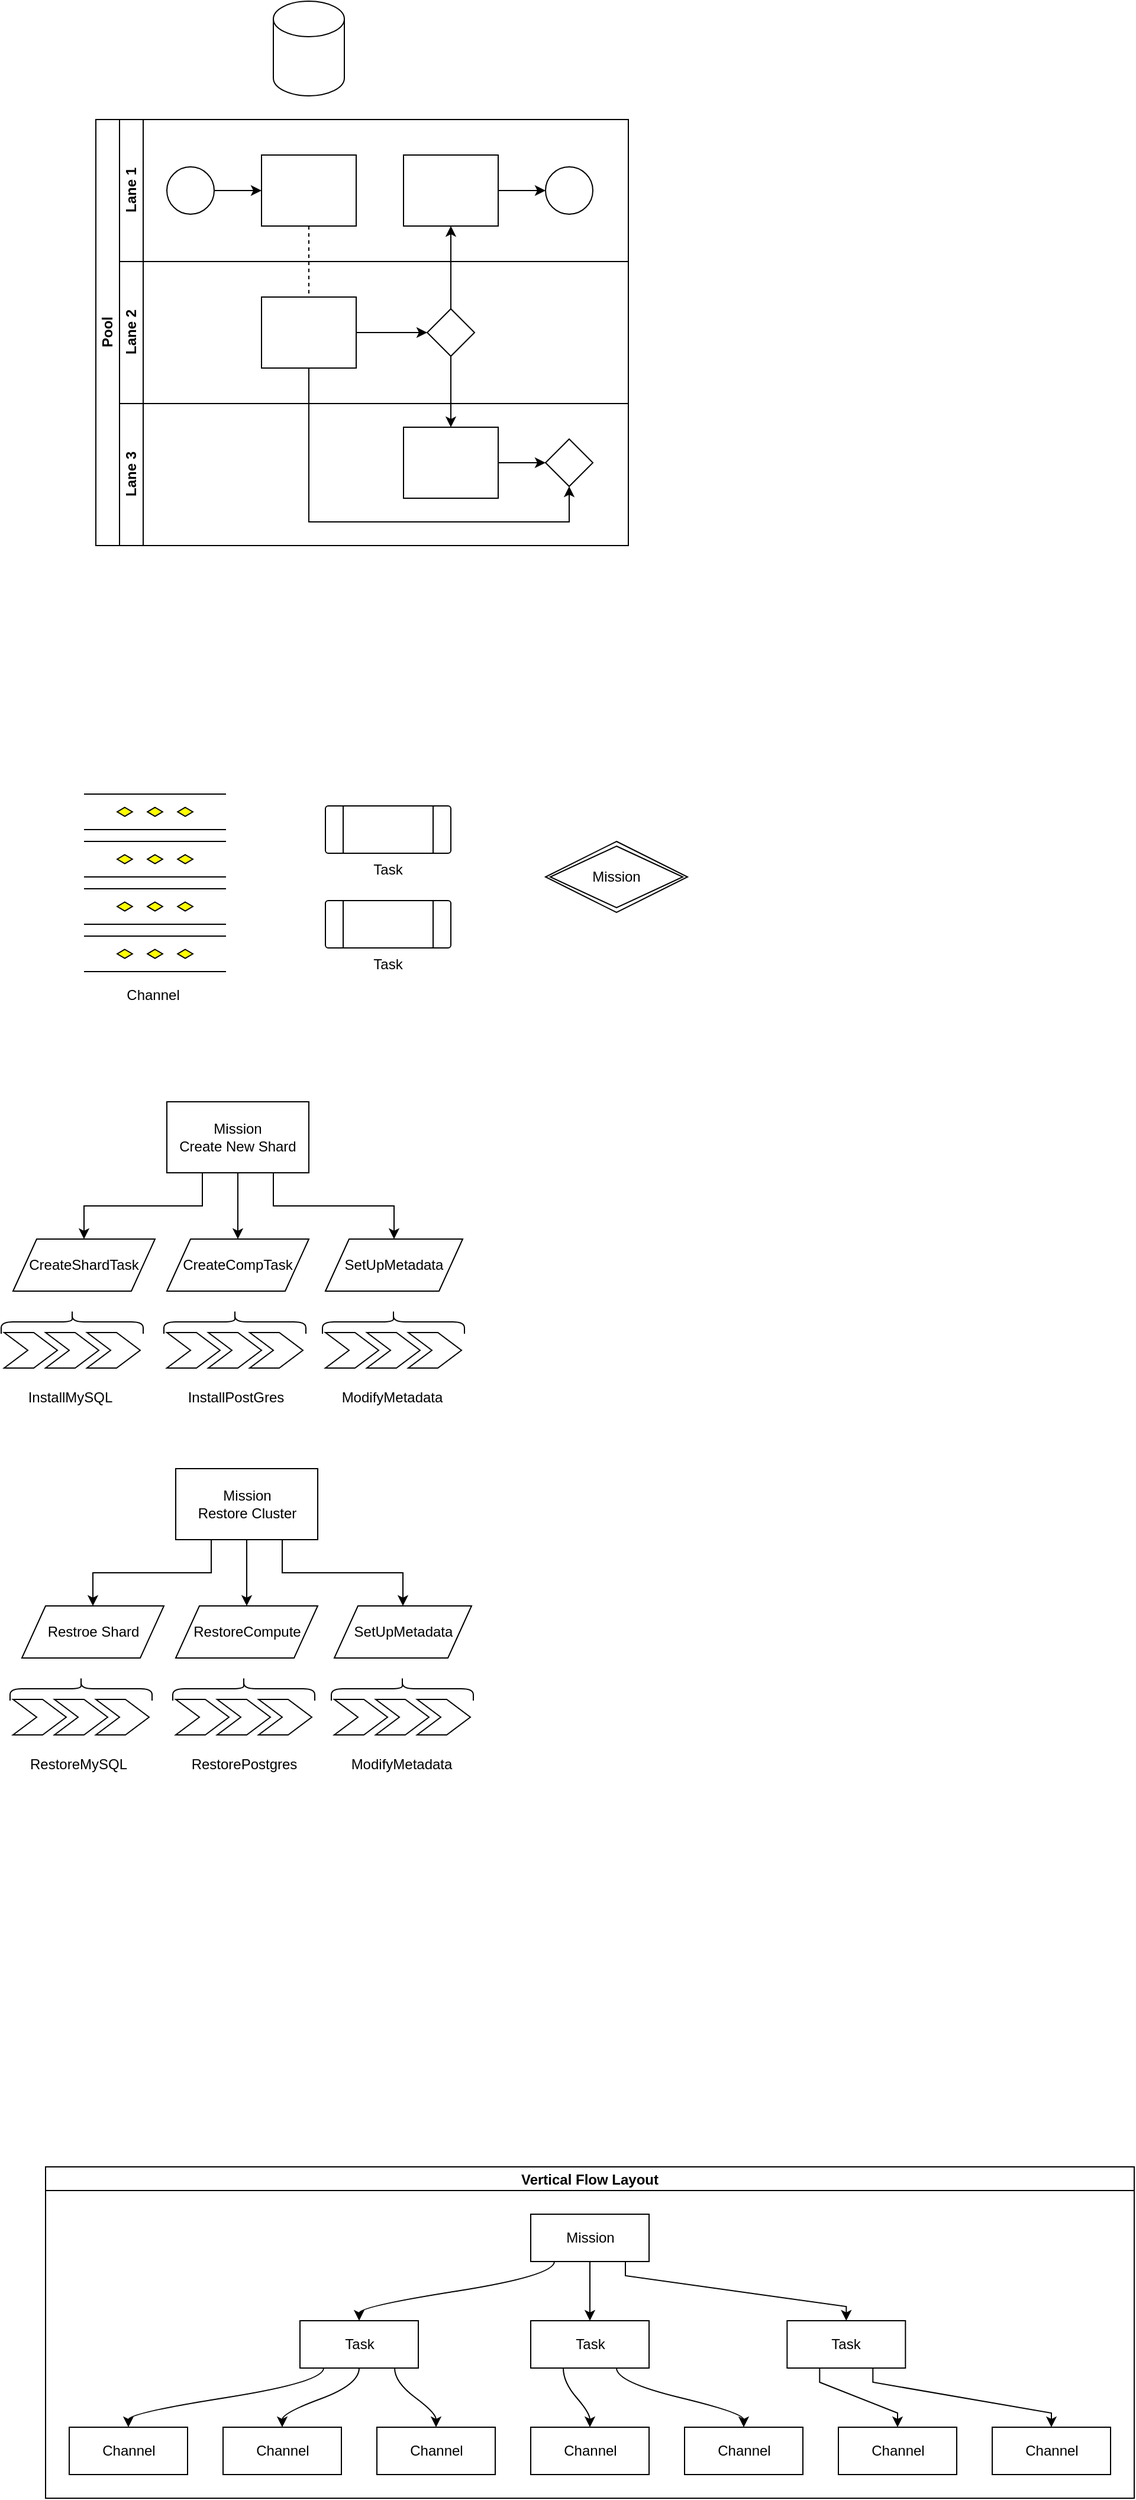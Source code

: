 <mxfile version="20.0.3" type="github">
  <diagram id="prtHgNgQTEPvFCAcTncT" name="Page-1">
    <mxGraphModel dx="1364" dy="967" grid="1" gridSize="10" guides="1" tooltips="1" connect="1" arrows="1" fold="1" page="1" pageScale="1" pageWidth="827" pageHeight="1169" math="0" shadow="0">
      <root>
        <mxCell id="0" />
        <mxCell id="1" parent="0" />
        <mxCell id="dNxyNK7c78bLwvsdeMH5-19" value="Pool" style="swimlane;html=1;childLayout=stackLayout;resizeParent=1;resizeParentMax=0;horizontal=0;startSize=20;horizontalStack=0;" parent="1" vertex="1">
          <mxGeometry x="120" y="120" width="450" height="360" as="geometry" />
        </mxCell>
        <mxCell id="dNxyNK7c78bLwvsdeMH5-27" value="" style="edgeStyle=orthogonalEdgeStyle;rounded=0;orthogonalLoop=1;jettySize=auto;html=1;dashed=1;endArrow=none;endFill=0;" parent="dNxyNK7c78bLwvsdeMH5-19" source="dNxyNK7c78bLwvsdeMH5-24" target="dNxyNK7c78bLwvsdeMH5-26" edge="1">
          <mxGeometry relative="1" as="geometry" />
        </mxCell>
        <mxCell id="dNxyNK7c78bLwvsdeMH5-31" style="edgeStyle=orthogonalEdgeStyle;rounded=0;orthogonalLoop=1;jettySize=auto;html=1;endArrow=classic;endFill=1;" parent="dNxyNK7c78bLwvsdeMH5-19" source="dNxyNK7c78bLwvsdeMH5-28" target="dNxyNK7c78bLwvsdeMH5-30" edge="1">
          <mxGeometry relative="1" as="geometry" />
        </mxCell>
        <mxCell id="dNxyNK7c78bLwvsdeMH5-35" style="edgeStyle=orthogonalEdgeStyle;rounded=0;orthogonalLoop=1;jettySize=auto;html=1;endArrow=classic;endFill=1;" parent="dNxyNK7c78bLwvsdeMH5-19" source="dNxyNK7c78bLwvsdeMH5-28" target="dNxyNK7c78bLwvsdeMH5-34" edge="1">
          <mxGeometry relative="1" as="geometry" />
        </mxCell>
        <mxCell id="dNxyNK7c78bLwvsdeMH5-38" style="edgeStyle=orthogonalEdgeStyle;rounded=0;orthogonalLoop=1;jettySize=auto;html=1;endArrow=classic;endFill=1;" parent="dNxyNK7c78bLwvsdeMH5-19" source="dNxyNK7c78bLwvsdeMH5-26" target="dNxyNK7c78bLwvsdeMH5-36" edge="1">
          <mxGeometry relative="1" as="geometry">
            <Array as="points">
              <mxPoint x="180" y="340" />
              <mxPoint x="400" y="340" />
            </Array>
          </mxGeometry>
        </mxCell>
        <mxCell id="dNxyNK7c78bLwvsdeMH5-20" value="Lane 1" style="swimlane;html=1;startSize=20;horizontal=0;" parent="dNxyNK7c78bLwvsdeMH5-19" vertex="1">
          <mxGeometry x="20" width="430" height="120" as="geometry" />
        </mxCell>
        <mxCell id="dNxyNK7c78bLwvsdeMH5-25" value="" style="edgeStyle=orthogonalEdgeStyle;rounded=0;orthogonalLoop=1;jettySize=auto;html=1;" parent="dNxyNK7c78bLwvsdeMH5-20" source="dNxyNK7c78bLwvsdeMH5-23" target="dNxyNK7c78bLwvsdeMH5-24" edge="1">
          <mxGeometry relative="1" as="geometry" />
        </mxCell>
        <mxCell id="dNxyNK7c78bLwvsdeMH5-23" value="" style="ellipse;whiteSpace=wrap;html=1;" parent="dNxyNK7c78bLwvsdeMH5-20" vertex="1">
          <mxGeometry x="40" y="40" width="40" height="40" as="geometry" />
        </mxCell>
        <mxCell id="dNxyNK7c78bLwvsdeMH5-24" value="" style="rounded=0;whiteSpace=wrap;html=1;fontFamily=Helvetica;fontSize=12;fontColor=#000000;align=center;" parent="dNxyNK7c78bLwvsdeMH5-20" vertex="1">
          <mxGeometry x="120" y="30" width="80" height="60" as="geometry" />
        </mxCell>
        <mxCell id="dNxyNK7c78bLwvsdeMH5-33" value="" style="edgeStyle=orthogonalEdgeStyle;rounded=0;orthogonalLoop=1;jettySize=auto;html=1;endArrow=classic;endFill=1;" parent="dNxyNK7c78bLwvsdeMH5-20" source="dNxyNK7c78bLwvsdeMH5-30" target="dNxyNK7c78bLwvsdeMH5-32" edge="1">
          <mxGeometry relative="1" as="geometry" />
        </mxCell>
        <mxCell id="dNxyNK7c78bLwvsdeMH5-30" value="" style="rounded=0;whiteSpace=wrap;html=1;fontFamily=Helvetica;fontSize=12;fontColor=#000000;align=center;" parent="dNxyNK7c78bLwvsdeMH5-20" vertex="1">
          <mxGeometry x="240" y="30" width="80" height="60" as="geometry" />
        </mxCell>
        <mxCell id="dNxyNK7c78bLwvsdeMH5-32" value="" style="ellipse;whiteSpace=wrap;html=1;" parent="dNxyNK7c78bLwvsdeMH5-20" vertex="1">
          <mxGeometry x="360" y="40" width="40" height="40" as="geometry" />
        </mxCell>
        <mxCell id="dNxyNK7c78bLwvsdeMH5-21" value="Lane 2" style="swimlane;html=1;startSize=20;horizontal=0;" parent="dNxyNK7c78bLwvsdeMH5-19" vertex="1">
          <mxGeometry x="20" y="120" width="430" height="120" as="geometry" />
        </mxCell>
        <mxCell id="dNxyNK7c78bLwvsdeMH5-29" value="" style="edgeStyle=orthogonalEdgeStyle;rounded=0;orthogonalLoop=1;jettySize=auto;html=1;endArrow=classic;endFill=1;" parent="dNxyNK7c78bLwvsdeMH5-21" source="dNxyNK7c78bLwvsdeMH5-26" target="dNxyNK7c78bLwvsdeMH5-28" edge="1">
          <mxGeometry relative="1" as="geometry" />
        </mxCell>
        <mxCell id="dNxyNK7c78bLwvsdeMH5-26" value="" style="rounded=0;whiteSpace=wrap;html=1;fontFamily=Helvetica;fontSize=12;fontColor=#000000;align=center;" parent="dNxyNK7c78bLwvsdeMH5-21" vertex="1">
          <mxGeometry x="120" y="30" width="80" height="60" as="geometry" />
        </mxCell>
        <mxCell id="dNxyNK7c78bLwvsdeMH5-28" value="" style="rhombus;whiteSpace=wrap;html=1;fontFamily=Helvetica;fontSize=12;fontColor=#000000;align=center;" parent="dNxyNK7c78bLwvsdeMH5-21" vertex="1">
          <mxGeometry x="260" y="40" width="40" height="40" as="geometry" />
        </mxCell>
        <mxCell id="dNxyNK7c78bLwvsdeMH5-22" value="Lane 3" style="swimlane;html=1;startSize=20;horizontal=0;" parent="dNxyNK7c78bLwvsdeMH5-19" vertex="1">
          <mxGeometry x="20" y="240" width="430" height="120" as="geometry" />
        </mxCell>
        <mxCell id="dNxyNK7c78bLwvsdeMH5-37" value="" style="edgeStyle=orthogonalEdgeStyle;rounded=0;orthogonalLoop=1;jettySize=auto;html=1;endArrow=classic;endFill=1;" parent="dNxyNK7c78bLwvsdeMH5-22" source="dNxyNK7c78bLwvsdeMH5-34" target="dNxyNK7c78bLwvsdeMH5-36" edge="1">
          <mxGeometry relative="1" as="geometry" />
        </mxCell>
        <mxCell id="dNxyNK7c78bLwvsdeMH5-34" value="" style="rounded=0;whiteSpace=wrap;html=1;fontFamily=Helvetica;fontSize=12;fontColor=#000000;align=center;" parent="dNxyNK7c78bLwvsdeMH5-22" vertex="1">
          <mxGeometry x="240" y="20" width="80" height="60" as="geometry" />
        </mxCell>
        <mxCell id="dNxyNK7c78bLwvsdeMH5-36" value="" style="rhombus;whiteSpace=wrap;html=1;fontFamily=Helvetica;fontSize=12;fontColor=#000000;align=center;" parent="dNxyNK7c78bLwvsdeMH5-22" vertex="1">
          <mxGeometry x="360" y="30" width="40" height="40" as="geometry" />
        </mxCell>
        <mxCell id="k6elhWPCucTJ_Q1FRbf9-1" value="" style="shape=cylinder3;whiteSpace=wrap;html=1;boundedLbl=1;backgroundOutline=1;size=15;" parent="1" vertex="1">
          <mxGeometry x="270" y="20" width="60" height="80" as="geometry" />
        </mxCell>
        <mxCell id="KQ-AOnIlCC4MhgQQMdGl-1" value="" style="verticalLabelPosition=bottom;verticalAlign=top;html=1;shape=mxgraph.flowchart.parallel_mode;pointerEvents=1" parent="1" vertex="1">
          <mxGeometry x="110" y="690" width="120" height="30" as="geometry" />
        </mxCell>
        <mxCell id="KQ-AOnIlCC4MhgQQMdGl-3" value="" style="verticalLabelPosition=bottom;verticalAlign=top;html=1;shape=mxgraph.flowchart.parallel_mode;pointerEvents=1" parent="1" vertex="1">
          <mxGeometry x="110" y="730" width="120" height="30" as="geometry" />
        </mxCell>
        <mxCell id="KQ-AOnIlCC4MhgQQMdGl-4" value="" style="verticalLabelPosition=bottom;verticalAlign=top;html=1;shape=mxgraph.flowchart.parallel_mode;pointerEvents=1" parent="1" vertex="1">
          <mxGeometry x="110" y="770" width="120" height="30" as="geometry" />
        </mxCell>
        <mxCell id="KQ-AOnIlCC4MhgQQMdGl-5" value="" style="verticalLabelPosition=bottom;verticalAlign=top;html=1;shape=mxgraph.flowchart.parallel_mode;pointerEvents=1" parent="1" vertex="1">
          <mxGeometry x="110" y="810" width="120" height="30" as="geometry" />
        </mxCell>
        <mxCell id="KQ-AOnIlCC4MhgQQMdGl-6" value="Task" style="verticalLabelPosition=bottom;verticalAlign=top;html=1;shape=process;whiteSpace=wrap;rounded=1;size=0.14;arcSize=6;" parent="1" vertex="1">
          <mxGeometry x="314" y="700" width="106" height="40" as="geometry" />
        </mxCell>
        <mxCell id="KQ-AOnIlCC4MhgQQMdGl-7" value="Task" style="verticalLabelPosition=bottom;verticalAlign=top;html=1;shape=process;whiteSpace=wrap;rounded=1;size=0.14;arcSize=6;" parent="1" vertex="1">
          <mxGeometry x="314" y="780" width="106" height="40" as="geometry" />
        </mxCell>
        <mxCell id="KQ-AOnIlCC4MhgQQMdGl-8" value="Mission" style="shape=rhombus;double=1;perimeter=rhombusPerimeter;whiteSpace=wrap;html=1;align=center;" parent="1" vertex="1">
          <mxGeometry x="500" y="730" width="120" height="60" as="geometry" />
        </mxCell>
        <mxCell id="KQ-AOnIlCC4MhgQQMdGl-9" value="Channel" style="text;html=1;align=center;verticalAlign=middle;resizable=0;points=[];autosize=1;strokeColor=none;fillColor=none;" parent="1" vertex="1">
          <mxGeometry x="133" y="845" width="70" height="30" as="geometry" />
        </mxCell>
        <mxCell id="fA9q8e-dh3DAiv0axQja-4" style="edgeStyle=orthogonalEdgeStyle;rounded=0;orthogonalLoop=1;jettySize=auto;html=1;exitX=0.25;exitY=1;exitDx=0;exitDy=0;entryX=0.5;entryY=0;entryDx=0;entryDy=0;" edge="1" parent="1" source="fA9q8e-dh3DAiv0axQja-2" target="fA9q8e-dh3DAiv0axQja-3">
          <mxGeometry relative="1" as="geometry" />
        </mxCell>
        <mxCell id="fA9q8e-dh3DAiv0axQja-6" style="edgeStyle=orthogonalEdgeStyle;rounded=0;orthogonalLoop=1;jettySize=auto;html=1;exitX=0.5;exitY=1;exitDx=0;exitDy=0;" edge="1" parent="1" source="fA9q8e-dh3DAiv0axQja-2" target="fA9q8e-dh3DAiv0axQja-5">
          <mxGeometry relative="1" as="geometry" />
        </mxCell>
        <mxCell id="fA9q8e-dh3DAiv0axQja-8" style="edgeStyle=orthogonalEdgeStyle;rounded=0;orthogonalLoop=1;jettySize=auto;html=1;exitX=0.75;exitY=1;exitDx=0;exitDy=0;entryX=0.5;entryY=0;entryDx=0;entryDy=0;" edge="1" parent="1" source="fA9q8e-dh3DAiv0axQja-2" target="fA9q8e-dh3DAiv0axQja-7">
          <mxGeometry relative="1" as="geometry" />
        </mxCell>
        <mxCell id="fA9q8e-dh3DAiv0axQja-2" value="Mission&lt;br&gt;Create New Shard" style="rounded=0;whiteSpace=wrap;html=1;" vertex="1" parent="1">
          <mxGeometry x="180" y="950" width="120" height="60" as="geometry" />
        </mxCell>
        <mxCell id="fA9q8e-dh3DAiv0axQja-3" value="CreateShardTask" style="shape=parallelogram;perimeter=parallelogramPerimeter;whiteSpace=wrap;html=1;fixedSize=1;" vertex="1" parent="1">
          <mxGeometry x="50" y="1066" width="120" height="44" as="geometry" />
        </mxCell>
        <mxCell id="fA9q8e-dh3DAiv0axQja-5" value="CreateCompTask" style="shape=parallelogram;perimeter=parallelogramPerimeter;whiteSpace=wrap;html=1;fixedSize=1;" vertex="1" parent="1">
          <mxGeometry x="180" y="1066" width="120" height="44" as="geometry" />
        </mxCell>
        <mxCell id="fA9q8e-dh3DAiv0axQja-7" value="SetUpMetadata" style="shape=parallelogram;perimeter=parallelogramPerimeter;whiteSpace=wrap;html=1;fixedSize=1;" vertex="1" parent="1">
          <mxGeometry x="314" y="1066" width="116" height="44" as="geometry" />
        </mxCell>
        <mxCell id="fA9q8e-dh3DAiv0axQja-9" value="" style="shape=step;perimeter=stepPerimeter;whiteSpace=wrap;html=1;fixedSize=1;" vertex="1" parent="1">
          <mxGeometry x="42.5" y="1145" width="45" height="30" as="geometry" />
        </mxCell>
        <mxCell id="fA9q8e-dh3DAiv0axQja-11" value="" style="shape=step;perimeter=stepPerimeter;whiteSpace=wrap;html=1;fixedSize=1;" vertex="1" parent="1">
          <mxGeometry x="77.5" y="1145" width="45" height="30" as="geometry" />
        </mxCell>
        <mxCell id="fA9q8e-dh3DAiv0axQja-12" value="" style="shape=step;perimeter=stepPerimeter;whiteSpace=wrap;html=1;fixedSize=1;" vertex="1" parent="1">
          <mxGeometry x="112.5" y="1145" width="45" height="30" as="geometry" />
        </mxCell>
        <mxCell id="fA9q8e-dh3DAiv0axQja-13" value="" style="shape=curlyBracket;whiteSpace=wrap;html=1;rounded=1;rotation=90;" vertex="1" parent="1">
          <mxGeometry x="90" y="1076" width="20" height="120" as="geometry" />
        </mxCell>
        <mxCell id="fA9q8e-dh3DAiv0axQja-14" value="" style="shape=step;perimeter=stepPerimeter;whiteSpace=wrap;html=1;fixedSize=1;" vertex="1" parent="1">
          <mxGeometry x="180" y="1145" width="45" height="30" as="geometry" />
        </mxCell>
        <mxCell id="fA9q8e-dh3DAiv0axQja-15" value="" style="shape=step;perimeter=stepPerimeter;whiteSpace=wrap;html=1;fixedSize=1;" vertex="1" parent="1">
          <mxGeometry x="215" y="1145" width="45" height="30" as="geometry" />
        </mxCell>
        <mxCell id="fA9q8e-dh3DAiv0axQja-16" value="" style="shape=step;perimeter=stepPerimeter;whiteSpace=wrap;html=1;fixedSize=1;" vertex="1" parent="1">
          <mxGeometry x="250" y="1145" width="45" height="30" as="geometry" />
        </mxCell>
        <mxCell id="fA9q8e-dh3DAiv0axQja-17" value="" style="shape=curlyBracket;whiteSpace=wrap;html=1;rounded=1;rotation=90;" vertex="1" parent="1">
          <mxGeometry x="227.5" y="1076" width="20" height="120" as="geometry" />
        </mxCell>
        <mxCell id="fA9q8e-dh3DAiv0axQja-18" value="" style="shape=step;perimeter=stepPerimeter;whiteSpace=wrap;html=1;fixedSize=1;" vertex="1" parent="1">
          <mxGeometry x="314" y="1145" width="45" height="30" as="geometry" />
        </mxCell>
        <mxCell id="fA9q8e-dh3DAiv0axQja-19" value="" style="shape=step;perimeter=stepPerimeter;whiteSpace=wrap;html=1;fixedSize=1;" vertex="1" parent="1">
          <mxGeometry x="349" y="1145" width="45" height="30" as="geometry" />
        </mxCell>
        <mxCell id="fA9q8e-dh3DAiv0axQja-20" value="" style="shape=step;perimeter=stepPerimeter;whiteSpace=wrap;html=1;fixedSize=1;" vertex="1" parent="1">
          <mxGeometry x="384" y="1145" width="45" height="30" as="geometry" />
        </mxCell>
        <mxCell id="fA9q8e-dh3DAiv0axQja-21" value="" style="shape=curlyBracket;whiteSpace=wrap;html=1;rounded=1;rotation=90;" vertex="1" parent="1">
          <mxGeometry x="361.5" y="1076" width="20" height="120" as="geometry" />
        </mxCell>
        <mxCell id="fA9q8e-dh3DAiv0axQja-23" value="InstallMySQL" style="text;html=1;resizable=0;autosize=1;align=center;verticalAlign=middle;points=[];fillColor=none;strokeColor=none;rounded=0;" vertex="1" parent="1">
          <mxGeometry x="52.5" y="1185" width="90" height="30" as="geometry" />
        </mxCell>
        <mxCell id="fA9q8e-dh3DAiv0axQja-24" value="InstallPostGres" style="text;html=1;resizable=0;autosize=1;align=center;verticalAlign=middle;points=[];fillColor=none;strokeColor=none;rounded=0;" vertex="1" parent="1">
          <mxGeometry x="187.5" y="1185" width="100" height="30" as="geometry" />
        </mxCell>
        <mxCell id="fA9q8e-dh3DAiv0axQja-25" value="ModifyMetadata" style="text;html=1;resizable=0;autosize=1;align=center;verticalAlign=middle;points=[];fillColor=none;strokeColor=none;rounded=0;" vertex="1" parent="1">
          <mxGeometry x="315" y="1185" width="110" height="30" as="geometry" />
        </mxCell>
        <mxCell id="fA9q8e-dh3DAiv0axQja-26" style="edgeStyle=orthogonalEdgeStyle;rounded=0;orthogonalLoop=1;jettySize=auto;html=1;exitX=0.25;exitY=1;exitDx=0;exitDy=0;entryX=0.5;entryY=0;entryDx=0;entryDy=0;" edge="1" parent="1" source="fA9q8e-dh3DAiv0axQja-29" target="fA9q8e-dh3DAiv0axQja-30">
          <mxGeometry relative="1" as="geometry" />
        </mxCell>
        <mxCell id="fA9q8e-dh3DAiv0axQja-27" style="edgeStyle=orthogonalEdgeStyle;rounded=0;orthogonalLoop=1;jettySize=auto;html=1;exitX=0.5;exitY=1;exitDx=0;exitDy=0;" edge="1" parent="1" source="fA9q8e-dh3DAiv0axQja-29" target="fA9q8e-dh3DAiv0axQja-31">
          <mxGeometry relative="1" as="geometry" />
        </mxCell>
        <mxCell id="fA9q8e-dh3DAiv0axQja-28" style="edgeStyle=orthogonalEdgeStyle;rounded=0;orthogonalLoop=1;jettySize=auto;html=1;exitX=0.75;exitY=1;exitDx=0;exitDy=0;entryX=0.5;entryY=0;entryDx=0;entryDy=0;" edge="1" parent="1" source="fA9q8e-dh3DAiv0axQja-29" target="fA9q8e-dh3DAiv0axQja-32">
          <mxGeometry relative="1" as="geometry" />
        </mxCell>
        <mxCell id="fA9q8e-dh3DAiv0axQja-29" value="Mission&lt;br&gt;Restore Cluster" style="rounded=0;whiteSpace=wrap;html=1;" vertex="1" parent="1">
          <mxGeometry x="187.5" y="1260" width="120" height="60" as="geometry" />
        </mxCell>
        <mxCell id="fA9q8e-dh3DAiv0axQja-30" value="Restroe Shard" style="shape=parallelogram;perimeter=parallelogramPerimeter;whiteSpace=wrap;html=1;fixedSize=1;" vertex="1" parent="1">
          <mxGeometry x="57.5" y="1376" width="120" height="44" as="geometry" />
        </mxCell>
        <mxCell id="fA9q8e-dh3DAiv0axQja-31" value="RestoreCompute" style="shape=parallelogram;perimeter=parallelogramPerimeter;whiteSpace=wrap;html=1;fixedSize=1;" vertex="1" parent="1">
          <mxGeometry x="187.5" y="1376" width="120" height="44" as="geometry" />
        </mxCell>
        <mxCell id="fA9q8e-dh3DAiv0axQja-32" value="SetUpMetadata" style="shape=parallelogram;perimeter=parallelogramPerimeter;whiteSpace=wrap;html=1;fixedSize=1;" vertex="1" parent="1">
          <mxGeometry x="321.5" y="1376" width="116" height="44" as="geometry" />
        </mxCell>
        <mxCell id="fA9q8e-dh3DAiv0axQja-33" value="" style="shape=step;perimeter=stepPerimeter;whiteSpace=wrap;html=1;fixedSize=1;" vertex="1" parent="1">
          <mxGeometry x="50" y="1455" width="45" height="30" as="geometry" />
        </mxCell>
        <mxCell id="fA9q8e-dh3DAiv0axQja-34" value="" style="shape=step;perimeter=stepPerimeter;whiteSpace=wrap;html=1;fixedSize=1;" vertex="1" parent="1">
          <mxGeometry x="85" y="1455" width="45" height="30" as="geometry" />
        </mxCell>
        <mxCell id="fA9q8e-dh3DAiv0axQja-35" value="" style="shape=step;perimeter=stepPerimeter;whiteSpace=wrap;html=1;fixedSize=1;" vertex="1" parent="1">
          <mxGeometry x="120" y="1455" width="45" height="30" as="geometry" />
        </mxCell>
        <mxCell id="fA9q8e-dh3DAiv0axQja-36" value="" style="shape=curlyBracket;whiteSpace=wrap;html=1;rounded=1;rotation=90;" vertex="1" parent="1">
          <mxGeometry x="97.5" y="1386" width="20" height="120" as="geometry" />
        </mxCell>
        <mxCell id="fA9q8e-dh3DAiv0axQja-37" value="" style="shape=step;perimeter=stepPerimeter;whiteSpace=wrap;html=1;fixedSize=1;" vertex="1" parent="1">
          <mxGeometry x="187.5" y="1455" width="45" height="30" as="geometry" />
        </mxCell>
        <mxCell id="fA9q8e-dh3DAiv0axQja-38" value="" style="shape=step;perimeter=stepPerimeter;whiteSpace=wrap;html=1;fixedSize=1;" vertex="1" parent="1">
          <mxGeometry x="222.5" y="1455" width="45" height="30" as="geometry" />
        </mxCell>
        <mxCell id="fA9q8e-dh3DAiv0axQja-39" value="" style="shape=step;perimeter=stepPerimeter;whiteSpace=wrap;html=1;fixedSize=1;" vertex="1" parent="1">
          <mxGeometry x="257.5" y="1455" width="45" height="30" as="geometry" />
        </mxCell>
        <mxCell id="fA9q8e-dh3DAiv0axQja-40" value="" style="shape=curlyBracket;whiteSpace=wrap;html=1;rounded=1;rotation=90;" vertex="1" parent="1">
          <mxGeometry x="235" y="1386" width="20" height="120" as="geometry" />
        </mxCell>
        <mxCell id="fA9q8e-dh3DAiv0axQja-41" value="" style="shape=step;perimeter=stepPerimeter;whiteSpace=wrap;html=1;fixedSize=1;" vertex="1" parent="1">
          <mxGeometry x="321.5" y="1455" width="45" height="30" as="geometry" />
        </mxCell>
        <mxCell id="fA9q8e-dh3DAiv0axQja-42" value="" style="shape=step;perimeter=stepPerimeter;whiteSpace=wrap;html=1;fixedSize=1;" vertex="1" parent="1">
          <mxGeometry x="356.5" y="1455" width="45" height="30" as="geometry" />
        </mxCell>
        <mxCell id="fA9q8e-dh3DAiv0axQja-43" value="" style="shape=step;perimeter=stepPerimeter;whiteSpace=wrap;html=1;fixedSize=1;" vertex="1" parent="1">
          <mxGeometry x="391.5" y="1455" width="45" height="30" as="geometry" />
        </mxCell>
        <mxCell id="fA9q8e-dh3DAiv0axQja-44" value="" style="shape=curlyBracket;whiteSpace=wrap;html=1;rounded=1;rotation=90;" vertex="1" parent="1">
          <mxGeometry x="369" y="1386" width="20" height="120" as="geometry" />
        </mxCell>
        <mxCell id="fA9q8e-dh3DAiv0axQja-45" value="RestoreMySQL" style="text;html=1;resizable=0;autosize=1;align=center;verticalAlign=middle;points=[];fillColor=none;strokeColor=none;rounded=0;" vertex="1" parent="1">
          <mxGeometry x="50" y="1495" width="110" height="30" as="geometry" />
        </mxCell>
        <mxCell id="fA9q8e-dh3DAiv0axQja-46" value="RestorePostgres" style="text;html=1;resizable=0;autosize=1;align=center;verticalAlign=middle;points=[];fillColor=none;strokeColor=none;rounded=0;" vertex="1" parent="1">
          <mxGeometry x="190" y="1495" width="110" height="30" as="geometry" />
        </mxCell>
        <mxCell id="fA9q8e-dh3DAiv0axQja-47" value="ModifyMetadata" style="text;html=1;resizable=0;autosize=1;align=center;verticalAlign=middle;points=[];fillColor=none;strokeColor=none;rounded=0;" vertex="1" parent="1">
          <mxGeometry x="322.5" y="1495" width="110" height="30" as="geometry" />
        </mxCell>
        <mxCell id="fA9q8e-dh3DAiv0axQja-60" value="Vertical Flow Layout" style="swimlane;startSize=20;horizontal=1;childLayout=flowLayout;flowOrientation=north;resizable=0;interRankCellSpacing=50;containerType=tree;" vertex="1" parent="1">
          <mxGeometry x="77.5" y="1850" width="920" height="280" as="geometry" />
        </mxCell>
        <mxCell id="fA9q8e-dh3DAiv0axQja-61" value="Mission" style="whiteSpace=wrap;html=1;" vertex="1" parent="fA9q8e-dh3DAiv0axQja-60">
          <mxGeometry x="410" y="40" width="100" height="40" as="geometry" />
        </mxCell>
        <mxCell id="fA9q8e-dh3DAiv0axQja-62" value="Task" style="whiteSpace=wrap;html=1;" vertex="1" parent="fA9q8e-dh3DAiv0axQja-60">
          <mxGeometry x="215" y="130" width="100" height="40" as="geometry" />
        </mxCell>
        <mxCell id="fA9q8e-dh3DAiv0axQja-63" value="" style="html=1;curved=1;rounded=0;noEdgeStyle=1;orthogonal=1;" edge="1" parent="fA9q8e-dh3DAiv0axQja-60" source="fA9q8e-dh3DAiv0axQja-61" target="fA9q8e-dh3DAiv0axQja-62">
          <mxGeometry relative="1" as="geometry">
            <Array as="points">
              <mxPoint x="430" y="92" />
              <mxPoint x="265" y="118" />
            </Array>
          </mxGeometry>
        </mxCell>
        <mxCell id="fA9q8e-dh3DAiv0axQja-64" value="Task" style="whiteSpace=wrap;html=1;" vertex="1" parent="fA9q8e-dh3DAiv0axQja-60">
          <mxGeometry x="410" y="130" width="100" height="40" as="geometry" />
        </mxCell>
        <mxCell id="fA9q8e-dh3DAiv0axQja-65" value="" style="html=1;curved=1;rounded=0;noEdgeStyle=1;orthogonal=1;" edge="1" parent="fA9q8e-dh3DAiv0axQja-60" source="fA9q8e-dh3DAiv0axQja-61" target="fA9q8e-dh3DAiv0axQja-64">
          <mxGeometry relative="1" as="geometry">
            <Array as="points">
              <mxPoint x="460" y="94" />
              <mxPoint x="460" y="118" />
            </Array>
          </mxGeometry>
        </mxCell>
        <mxCell id="fA9q8e-dh3DAiv0axQja-71" value="" style="edgeStyle=orthogonalEdgeStyle;rounded=0;orthogonalLoop=1;jettySize=auto;html=1;noEdgeStyle=1;orthogonal=1;" edge="1" source="fA9q8e-dh3DAiv0axQja-61" target="fA9q8e-dh3DAiv0axQja-72" parent="fA9q8e-dh3DAiv0axQja-60">
          <mxGeometry relative="1" as="geometry">
            <Array as="points">
              <mxPoint x="490" y="92" />
              <mxPoint x="676.667" y="118" />
            </Array>
          </mxGeometry>
        </mxCell>
        <mxCell id="fA9q8e-dh3DAiv0axQja-72" value="Task" style="whiteSpace=wrap;html=1;" vertex="1" parent="fA9q8e-dh3DAiv0axQja-60">
          <mxGeometry x="626.667" y="130" width="100" height="40" as="geometry" />
        </mxCell>
        <mxCell id="fA9q8e-dh3DAiv0axQja-73" value="" style="html=1;curved=1;rounded=0;noEdgeStyle=1;orthogonal=1;" edge="1" target="fA9q8e-dh3DAiv0axQja-74" source="fA9q8e-dh3DAiv0axQja-62" parent="fA9q8e-dh3DAiv0axQja-60">
          <mxGeometry relative="1" as="geometry">
            <mxPoint x="612.5" y="2500" as="sourcePoint" />
            <Array as="points">
              <mxPoint x="235" y="182" />
              <mxPoint x="70" y="208" />
            </Array>
          </mxGeometry>
        </mxCell>
        <mxCell id="fA9q8e-dh3DAiv0axQja-74" value="Channel" style="whiteSpace=wrap;html=1;" vertex="1" parent="fA9q8e-dh3DAiv0axQja-60">
          <mxGeometry x="20" y="220" width="100" height="40" as="geometry" />
        </mxCell>
        <mxCell id="fA9q8e-dh3DAiv0axQja-75" value="" style="html=1;curved=1;rounded=0;noEdgeStyle=1;orthogonal=1;" edge="1" target="fA9q8e-dh3DAiv0axQja-76" source="fA9q8e-dh3DAiv0axQja-62" parent="fA9q8e-dh3DAiv0axQja-60">
          <mxGeometry relative="1" as="geometry">
            <mxPoint x="592.5" y="2460" as="sourcePoint" />
            <Array as="points">
              <mxPoint x="265" y="184" />
              <mxPoint x="200" y="208" />
            </Array>
          </mxGeometry>
        </mxCell>
        <mxCell id="fA9q8e-dh3DAiv0axQja-76" value="Channel" style="whiteSpace=wrap;html=1;" vertex="1" parent="fA9q8e-dh3DAiv0axQja-60">
          <mxGeometry x="150" y="220" width="100" height="40" as="geometry" />
        </mxCell>
        <mxCell id="fA9q8e-dh3DAiv0axQja-77" value="" style="html=1;curved=1;rounded=0;noEdgeStyle=1;orthogonal=1;" edge="1" target="fA9q8e-dh3DAiv0axQja-78" source="fA9q8e-dh3DAiv0axQja-62" parent="fA9q8e-dh3DAiv0axQja-60">
          <mxGeometry relative="1" as="geometry">
            <mxPoint x="572.5" y="2420" as="sourcePoint" />
            <Array as="points">
              <mxPoint x="295" y="182" />
              <mxPoint x="330" y="208" />
            </Array>
          </mxGeometry>
        </mxCell>
        <mxCell id="fA9q8e-dh3DAiv0axQja-78" value="Channel" style="whiteSpace=wrap;html=1;" vertex="1" parent="fA9q8e-dh3DAiv0axQja-60">
          <mxGeometry x="280" y="220" width="100" height="40" as="geometry" />
        </mxCell>
        <mxCell id="fA9q8e-dh3DAiv0axQja-79" value="" style="html=1;curved=1;rounded=0;noEdgeStyle=1;orthogonal=1;" edge="1" target="fA9q8e-dh3DAiv0axQja-80" source="fA9q8e-dh3DAiv0axQja-64" parent="fA9q8e-dh3DAiv0axQja-60">
          <mxGeometry relative="1" as="geometry">
            <mxPoint x="582.5" y="2380" as="sourcePoint" />
            <Array as="points">
              <mxPoint x="437.5" y="182" />
              <mxPoint x="460" y="208" />
            </Array>
          </mxGeometry>
        </mxCell>
        <mxCell id="fA9q8e-dh3DAiv0axQja-80" value="Channel" style="whiteSpace=wrap;html=1;" vertex="1" parent="fA9q8e-dh3DAiv0axQja-60">
          <mxGeometry x="410" y="220" width="100" height="40" as="geometry" />
        </mxCell>
        <mxCell id="fA9q8e-dh3DAiv0axQja-81" value="" style="html=1;curved=1;rounded=0;noEdgeStyle=1;orthogonal=1;" edge="1" target="fA9q8e-dh3DAiv0axQja-82" source="fA9q8e-dh3DAiv0axQja-64" parent="fA9q8e-dh3DAiv0axQja-60">
          <mxGeometry relative="1" as="geometry">
            <mxPoint x="627.5" y="2340" as="sourcePoint" />
            <Array as="points">
              <mxPoint x="482.5" y="182" />
              <mxPoint x="590" y="208" />
            </Array>
          </mxGeometry>
        </mxCell>
        <mxCell id="fA9q8e-dh3DAiv0axQja-82" value="Channel" style="whiteSpace=wrap;html=1;" vertex="1" parent="fA9q8e-dh3DAiv0axQja-60">
          <mxGeometry x="540" y="220" width="100" height="40" as="geometry" />
        </mxCell>
        <mxCell id="fA9q8e-dh3DAiv0axQja-83" value="" style="edgeStyle=orthogonalEdgeStyle;rounded=0;orthogonalLoop=1;jettySize=auto;html=1;noEdgeStyle=1;orthogonal=1;" edge="1" target="fA9q8e-dh3DAiv0axQja-84" source="fA9q8e-dh3DAiv0axQja-72" parent="fA9q8e-dh3DAiv0axQja-60">
          <mxGeometry relative="1" as="geometry">
            <mxPoint x="702.5" y="2300" as="sourcePoint" />
            <Array as="points">
              <mxPoint x="654.167" y="182" />
              <mxPoint x="720" y="208" />
            </Array>
          </mxGeometry>
        </mxCell>
        <mxCell id="fA9q8e-dh3DAiv0axQja-84" value="Channel" style="whiteSpace=wrap;html=1;" vertex="1" parent="fA9q8e-dh3DAiv0axQja-60">
          <mxGeometry x="670" y="220" width="100" height="40" as="geometry" />
        </mxCell>
        <mxCell id="fA9q8e-dh3DAiv0axQja-85" value="" style="edgeStyle=orthogonalEdgeStyle;rounded=0;orthogonalLoop=1;jettySize=auto;html=1;noEdgeStyle=1;orthogonal=1;" edge="1" target="fA9q8e-dh3DAiv0axQja-86" source="fA9q8e-dh3DAiv0axQja-72" parent="fA9q8e-dh3DAiv0axQja-60">
          <mxGeometry relative="1" as="geometry">
            <mxPoint x="747.5" y="2260" as="sourcePoint" />
            <Array as="points">
              <mxPoint x="699.167" y="182" />
              <mxPoint x="850" y="208" />
            </Array>
          </mxGeometry>
        </mxCell>
        <mxCell id="fA9q8e-dh3DAiv0axQja-86" value="Channel" style="whiteSpace=wrap;html=1;" vertex="1" parent="fA9q8e-dh3DAiv0axQja-60">
          <mxGeometry x="800" y="220" width="100" height="40" as="geometry" />
        </mxCell>
      </root>
    </mxGraphModel>
  </diagram>
</mxfile>
